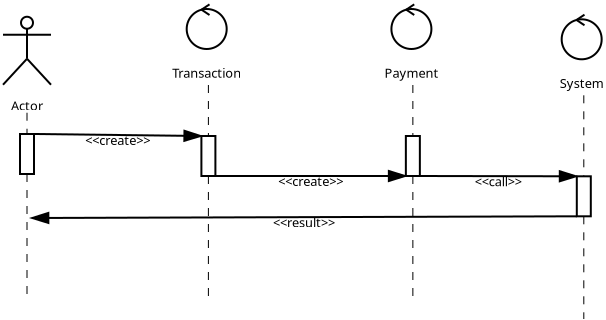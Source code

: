 <?xml version="1.0" encoding="UTF-8"?>
<dia:diagram xmlns:dia="http://www.lysator.liu.se/~alla/dia/">
  <dia:layer name="Background" visible="true" active="true">
    <dia:group>
      <dia:object type="UML - Actor" version="0" id="O0">
        <dia:attribute name="obj_pos">
          <dia:point val="-6.75,4.7"/>
        </dia:attribute>
        <dia:attribute name="obj_bb">
          <dia:rectangle val="-8.05,1.95;-5.45,7.45"/>
        </dia:attribute>
        <dia:attribute name="meta">
          <dia:composite type="dict"/>
        </dia:attribute>
        <dia:attribute name="elem_corner">
          <dia:point val="-8.0,2.0"/>
        </dia:attribute>
        <dia:attribute name="elem_width">
          <dia:real val="2.5"/>
        </dia:attribute>
        <dia:attribute name="elem_height">
          <dia:real val="5.4"/>
        </dia:attribute>
        <dia:attribute name="line_width">
          <dia:real val="0.1"/>
        </dia:attribute>
        <dia:attribute name="line_colour">
          <dia:color val="#000000"/>
        </dia:attribute>
        <dia:attribute name="fill_colour">
          <dia:color val="#ffffff"/>
        </dia:attribute>
        <dia:attribute name="text">
          <dia:composite type="text">
            <dia:attribute name="string">
              <dia:string>#Actor#</dia:string>
            </dia:attribute>
            <dia:attribute name="font">
              <dia:font family="sans" style="0" name="Helvetica"/>
            </dia:attribute>
            <dia:attribute name="height">
              <dia:real val="0.8"/>
            </dia:attribute>
            <dia:attribute name="pos">
              <dia:point val="-6.75,7.195"/>
            </dia:attribute>
            <dia:attribute name="color">
              <dia:color val="#000000"/>
            </dia:attribute>
            <dia:attribute name="alignment">
              <dia:enum val="1"/>
            </dia:attribute>
          </dia:composite>
        </dia:attribute>
      </dia:object>
      <dia:object type="UML - Lifeline" version="0" id="O1">
        <dia:attribute name="obj_pos">
          <dia:point val="-6.75,7.4"/>
        </dia:attribute>
        <dia:attribute name="obj_bb">
          <dia:rectangle val="-7.15,7.375;-6.35,16.738"/>
        </dia:attribute>
        <dia:attribute name="meta">
          <dia:composite type="dict"/>
        </dia:attribute>
        <dia:attribute name="conn_endpoints">
          <dia:point val="-6.75,7.4"/>
          <dia:point val="-6.75,16.713"/>
        </dia:attribute>
        <dia:attribute name="line_colour">
          <dia:color val="#000000"/>
        </dia:attribute>
        <dia:attribute name="fill_colour">
          <dia:color val="#ffffff"/>
        </dia:attribute>
        <dia:attribute name="rtop">
          <dia:real val="1.063"/>
        </dia:attribute>
        <dia:attribute name="rbot">
          <dia:real val="3.063"/>
        </dia:attribute>
        <dia:attribute name="draw_focus">
          <dia:boolean val="true"/>
        </dia:attribute>
        <dia:attribute name="draw_cross">
          <dia:boolean val="false"/>
        </dia:attribute>
        <dia:attribute name="cpl_northwest">
          <dia:int val="1"/>
        </dia:attribute>
        <dia:attribute name="cpl_southwest">
          <dia:int val="1"/>
        </dia:attribute>
        <dia:attribute name="cpl_northeast">
          <dia:int val="1"/>
        </dia:attribute>
        <dia:attribute name="cpl_southeast">
          <dia:int val="1"/>
        </dia:attribute>
        <dia:connections>
          <dia:connection handle="0" to="O0" connection="6"/>
        </dia:connections>
      </dia:object>
      <dia:object type="UML - Classicon" version="0" id="O2">
        <dia:attribute name="obj_pos">
          <dia:point val="2.32,3.213"/>
        </dia:attribute>
        <dia:attribute name="obj_bb">
          <dia:rectangle val="0.367,1.813;4.274,6.013"/>
        </dia:attribute>
        <dia:attribute name="meta">
          <dia:composite type="dict"/>
        </dia:attribute>
        <dia:attribute name="elem_corner">
          <dia:point val="0.367,1.813"/>
        </dia:attribute>
        <dia:attribute name="elem_width">
          <dia:real val="3.908"/>
        </dia:attribute>
        <dia:attribute name="elem_height">
          <dia:real val="4.2"/>
        </dia:attribute>
        <dia:attribute name="line_colour">
          <dia:color val="#000000"/>
        </dia:attribute>
        <dia:attribute name="fill_colour">
          <dia:color val="#ffffff"/>
        </dia:attribute>
        <dia:attribute name="stereotype">
          <dia:enum val="0"/>
        </dia:attribute>
        <dia:attribute name="is_object">
          <dia:boolean val="false"/>
        </dia:attribute>
        <dia:attribute name="text">
          <dia:composite type="text">
            <dia:attribute name="string">
              <dia:string>#Transaction#</dia:string>
            </dia:attribute>
            <dia:attribute name="font">
              <dia:font family="sans" style="0" name="Helvetica"/>
            </dia:attribute>
            <dia:attribute name="height">
              <dia:real val="0.8"/>
            </dia:attribute>
            <dia:attribute name="pos">
              <dia:point val="2.32,5.558"/>
            </dia:attribute>
            <dia:attribute name="color">
              <dia:color val="#000000"/>
            </dia:attribute>
            <dia:attribute name="alignment">
              <dia:enum val="1"/>
            </dia:attribute>
          </dia:composite>
        </dia:attribute>
      </dia:object>
      <dia:object type="UML - Classicon" version="0" id="O3">
        <dia:attribute name="obj_pos">
          <dia:point val="12.543,3.213"/>
        </dia:attribute>
        <dia:attribute name="obj_bb">
          <dia:rectangle val="11.017,1.813;14.069,6.013"/>
        </dia:attribute>
        <dia:attribute name="meta">
          <dia:composite type="dict"/>
        </dia:attribute>
        <dia:attribute name="elem_corner">
          <dia:point val="11.017,1.813"/>
        </dia:attribute>
        <dia:attribute name="elem_width">
          <dia:real val="3.052"/>
        </dia:attribute>
        <dia:attribute name="elem_height">
          <dia:real val="4.2"/>
        </dia:attribute>
        <dia:attribute name="line_colour">
          <dia:color val="#000000"/>
        </dia:attribute>
        <dia:attribute name="fill_colour">
          <dia:color val="#ffffff"/>
        </dia:attribute>
        <dia:attribute name="stereotype">
          <dia:enum val="0"/>
        </dia:attribute>
        <dia:attribute name="is_object">
          <dia:boolean val="false"/>
        </dia:attribute>
        <dia:attribute name="text">
          <dia:composite type="text">
            <dia:attribute name="string">
              <dia:string>#Payment#</dia:string>
            </dia:attribute>
            <dia:attribute name="font">
              <dia:font family="sans" style="0" name="Helvetica"/>
            </dia:attribute>
            <dia:attribute name="height">
              <dia:real val="0.8"/>
            </dia:attribute>
            <dia:attribute name="pos">
              <dia:point val="12.543,5.558"/>
            </dia:attribute>
            <dia:attribute name="color">
              <dia:color val="#000000"/>
            </dia:attribute>
            <dia:attribute name="alignment">
              <dia:enum val="1"/>
            </dia:attribute>
          </dia:composite>
        </dia:attribute>
      </dia:object>
      <dia:object type="UML - Lifeline" version="0" id="O4">
        <dia:attribute name="obj_pos">
          <dia:point val="2.32,6.013"/>
        </dia:attribute>
        <dia:attribute name="obj_bb">
          <dia:rectangle val="1.92,5.988;2.72,16.838"/>
        </dia:attribute>
        <dia:attribute name="meta">
          <dia:composite type="dict"/>
        </dia:attribute>
        <dia:attribute name="conn_endpoints">
          <dia:point val="2.32,6.013"/>
          <dia:point val="2.32,16.813"/>
        </dia:attribute>
        <dia:attribute name="line_colour">
          <dia:color val="#000000"/>
        </dia:attribute>
        <dia:attribute name="fill_colour">
          <dia:color val="#ffffff"/>
        </dia:attribute>
        <dia:attribute name="rtop">
          <dia:real val="2.55"/>
        </dia:attribute>
        <dia:attribute name="rbot">
          <dia:real val="4.55"/>
        </dia:attribute>
        <dia:attribute name="draw_focus">
          <dia:boolean val="true"/>
        </dia:attribute>
        <dia:attribute name="draw_cross">
          <dia:boolean val="false"/>
        </dia:attribute>
        <dia:attribute name="cpl_northwest">
          <dia:int val="1"/>
        </dia:attribute>
        <dia:attribute name="cpl_southwest">
          <dia:int val="1"/>
        </dia:attribute>
        <dia:attribute name="cpl_northeast">
          <dia:int val="1"/>
        </dia:attribute>
        <dia:attribute name="cpl_southeast">
          <dia:int val="1"/>
        </dia:attribute>
        <dia:connections>
          <dia:connection handle="0" to="O2" connection="6"/>
        </dia:connections>
      </dia:object>
      <dia:object type="UML - Lifeline" version="0" id="O5">
        <dia:attribute name="obj_pos">
          <dia:point val="12.543,6.013"/>
        </dia:attribute>
        <dia:attribute name="obj_bb">
          <dia:rectangle val="12.143,5.988;12.943,16.838"/>
        </dia:attribute>
        <dia:attribute name="meta">
          <dia:composite type="dict"/>
        </dia:attribute>
        <dia:attribute name="conn_endpoints">
          <dia:point val="12.543,6.013"/>
          <dia:point val="12.543,16.813"/>
        </dia:attribute>
        <dia:attribute name="line_colour">
          <dia:color val="#000000"/>
        </dia:attribute>
        <dia:attribute name="fill_colour">
          <dia:color val="#ffffff"/>
        </dia:attribute>
        <dia:attribute name="rtop">
          <dia:real val="2.55"/>
        </dia:attribute>
        <dia:attribute name="rbot">
          <dia:real val="4.55"/>
        </dia:attribute>
        <dia:attribute name="draw_focus">
          <dia:boolean val="true"/>
        </dia:attribute>
        <dia:attribute name="draw_cross">
          <dia:boolean val="false"/>
        </dia:attribute>
        <dia:attribute name="cpl_northwest">
          <dia:int val="1"/>
        </dia:attribute>
        <dia:attribute name="cpl_southwest">
          <dia:int val="1"/>
        </dia:attribute>
        <dia:attribute name="cpl_northeast">
          <dia:int val="1"/>
        </dia:attribute>
        <dia:attribute name="cpl_southeast">
          <dia:int val="1"/>
        </dia:attribute>
        <dia:connections>
          <dia:connection handle="0" to="O3" connection="6"/>
        </dia:connections>
      </dia:object>
      <dia:object type="UML - Message" version="0" id="O6">
        <dia:attribute name="obj_pos">
          <dia:point val="-6.4,8.463"/>
        </dia:attribute>
        <dia:attribute name="obj_bb">
          <dia:rectangle val="-6.45,8.163;2.025,9.213"/>
        </dia:attribute>
        <dia:attribute name="meta">
          <dia:composite type="dict"/>
        </dia:attribute>
        <dia:attribute name="conn_endpoints">
          <dia:point val="-6.4,8.463"/>
          <dia:point val="1.97,8.563"/>
        </dia:attribute>
        <dia:attribute name="text_colour">
          <dia:color val="#000000"/>
        </dia:attribute>
        <dia:attribute name="line_colour">
          <dia:color val="#000000"/>
        </dia:attribute>
        <dia:attribute name="text">
          <dia:string>##</dia:string>
        </dia:attribute>
        <dia:attribute name="type">
          <dia:enum val="1"/>
        </dia:attribute>
        <dia:attribute name="text_pos">
          <dia:point val="-2.215,9.013"/>
        </dia:attribute>
        <dia:connections>
          <dia:connection handle="0" to="O1" connection="1"/>
          <dia:connection handle="1" to="O4" connection="0"/>
        </dia:connections>
      </dia:object>
      <dia:object type="UML - Message" version="0" id="O7">
        <dia:attribute name="obj_pos">
          <dia:point val="2.67,10.563"/>
        </dia:attribute>
        <dia:attribute name="obj_bb">
          <dia:rectangle val="2.62,10.163;12.243,11.263"/>
        </dia:attribute>
        <dia:attribute name="meta">
          <dia:composite type="dict"/>
        </dia:attribute>
        <dia:attribute name="conn_endpoints">
          <dia:point val="2.67,10.563"/>
          <dia:point val="12.193,10.563"/>
        </dia:attribute>
        <dia:attribute name="text_colour">
          <dia:color val="#000000"/>
        </dia:attribute>
        <dia:attribute name="line_colour">
          <dia:color val="#000000"/>
        </dia:attribute>
        <dia:attribute name="text">
          <dia:string>##</dia:string>
        </dia:attribute>
        <dia:attribute name="type">
          <dia:enum val="1"/>
        </dia:attribute>
        <dia:attribute name="text_pos">
          <dia:point val="7.432,11.063"/>
        </dia:attribute>
        <dia:connections>
          <dia:connection handle="0" to="O4" connection="5"/>
          <dia:connection handle="1" to="O5" connection="4"/>
        </dia:connections>
      </dia:object>
      <dia:object type="UML - Lifeline" version="0" id="O8">
        <dia:attribute name="obj_pos">
          <dia:point val="21.09,6.528"/>
        </dia:attribute>
        <dia:attribute name="obj_bb">
          <dia:rectangle val="20.69,6.503;21.49,17.738"/>
        </dia:attribute>
        <dia:attribute name="meta">
          <dia:composite type="dict"/>
        </dia:attribute>
        <dia:attribute name="conn_endpoints">
          <dia:point val="21.09,6.528"/>
          <dia:point val="21.09,17.713"/>
        </dia:attribute>
        <dia:attribute name="line_colour">
          <dia:color val="#000000"/>
        </dia:attribute>
        <dia:attribute name="fill_colour">
          <dia:color val="#ffffff"/>
        </dia:attribute>
        <dia:attribute name="rtop">
          <dia:real val="4.05"/>
        </dia:attribute>
        <dia:attribute name="rbot">
          <dia:real val="6.05"/>
        </dia:attribute>
        <dia:attribute name="draw_focus">
          <dia:boolean val="true"/>
        </dia:attribute>
        <dia:attribute name="draw_cross">
          <dia:boolean val="false"/>
        </dia:attribute>
        <dia:attribute name="cpl_northwest">
          <dia:int val="1"/>
        </dia:attribute>
        <dia:attribute name="cpl_southwest">
          <dia:int val="1"/>
        </dia:attribute>
        <dia:attribute name="cpl_northeast">
          <dia:int val="1"/>
        </dia:attribute>
        <dia:attribute name="cpl_southeast">
          <dia:int val="1"/>
        </dia:attribute>
        <dia:connections>
          <dia:connection handle="0" to="O11" connection="6"/>
        </dia:connections>
      </dia:object>
      <dia:object type="UML - Message" version="0" id="O9">
        <dia:attribute name="obj_pos">
          <dia:point val="12.893,10.563"/>
        </dia:attribute>
        <dia:attribute name="obj_bb">
          <dia:rectangle val="12.843,10.178;20.791,11.271"/>
        </dia:attribute>
        <dia:attribute name="meta">
          <dia:composite type="dict"/>
        </dia:attribute>
        <dia:attribute name="conn_endpoints">
          <dia:point val="12.893,10.563"/>
          <dia:point val="20.74,10.578"/>
        </dia:attribute>
        <dia:attribute name="text_colour">
          <dia:color val="#000000"/>
        </dia:attribute>
        <dia:attribute name="line_colour">
          <dia:color val="#000000"/>
        </dia:attribute>
        <dia:attribute name="text">
          <dia:string>#&lt;&lt;call&gt;&gt;#</dia:string>
        </dia:attribute>
        <dia:attribute name="type">
          <dia:enum val="0"/>
        </dia:attribute>
        <dia:attribute name="text_pos">
          <dia:point val="16.816,11.071"/>
        </dia:attribute>
        <dia:connections>
          <dia:connection handle="0" to="O5" connection="5"/>
          <dia:connection handle="1" to="O8" connection="0"/>
        </dia:connections>
      </dia:object>
      <dia:object type="UML - Message" version="0" id="O10">
        <dia:attribute name="obj_pos">
          <dia:point val="20.74,12.578"/>
        </dia:attribute>
        <dia:attribute name="obj_bb">
          <dia:rectangle val="-6.585,12.263;20.79,13.321"/>
        </dia:attribute>
        <dia:attribute name="meta">
          <dia:composite type="dict"/>
        </dia:attribute>
        <dia:attribute name="conn_endpoints">
          <dia:point val="20.74,12.578"/>
          <dia:point val="-6.533,12.663"/>
        </dia:attribute>
        <dia:attribute name="text_colour">
          <dia:color val="#000000"/>
        </dia:attribute>
        <dia:attribute name="line_colour">
          <dia:color val="#000000"/>
        </dia:attribute>
        <dia:attribute name="text">
          <dia:string>#&lt;&lt;result&gt;&gt;#</dia:string>
        </dia:attribute>
        <dia:attribute name="type">
          <dia:enum val="0"/>
        </dia:attribute>
        <dia:attribute name="text_pos">
          <dia:point val="7.103,13.121"/>
        </dia:attribute>
        <dia:connections>
          <dia:connection handle="0" to="O8" connection="4"/>
        </dia:connections>
      </dia:object>
      <dia:object type="UML - Classicon" version="0" id="O11">
        <dia:attribute name="obj_pos">
          <dia:point val="21.09,3.728"/>
        </dia:attribute>
        <dia:attribute name="obj_bb">
          <dia:rectangle val="19.771,2.328;22.409,6.528"/>
        </dia:attribute>
        <dia:attribute name="meta">
          <dia:composite type="dict"/>
        </dia:attribute>
        <dia:attribute name="elem_corner">
          <dia:point val="19.771,2.328"/>
        </dia:attribute>
        <dia:attribute name="elem_width">
          <dia:real val="2.638"/>
        </dia:attribute>
        <dia:attribute name="elem_height">
          <dia:real val="4.2"/>
        </dia:attribute>
        <dia:attribute name="line_colour">
          <dia:color val="#000000"/>
        </dia:attribute>
        <dia:attribute name="fill_colour">
          <dia:color val="#ffffff"/>
        </dia:attribute>
        <dia:attribute name="stereotype">
          <dia:enum val="0"/>
        </dia:attribute>
        <dia:attribute name="is_object">
          <dia:boolean val="false"/>
        </dia:attribute>
        <dia:attribute name="text">
          <dia:composite type="text">
            <dia:attribute name="string">
              <dia:string>#System#</dia:string>
            </dia:attribute>
            <dia:attribute name="font">
              <dia:font family="sans" style="0" name="Helvetica"/>
            </dia:attribute>
            <dia:attribute name="height">
              <dia:real val="0.8"/>
            </dia:attribute>
            <dia:attribute name="pos">
              <dia:point val="21.09,6.073"/>
            </dia:attribute>
            <dia:attribute name="color">
              <dia:color val="#000000"/>
            </dia:attribute>
            <dia:attribute name="alignment">
              <dia:enum val="1"/>
            </dia:attribute>
          </dia:composite>
        </dia:attribute>
      </dia:object>
    </dia:group>
  </dia:layer>
</dia:diagram>

